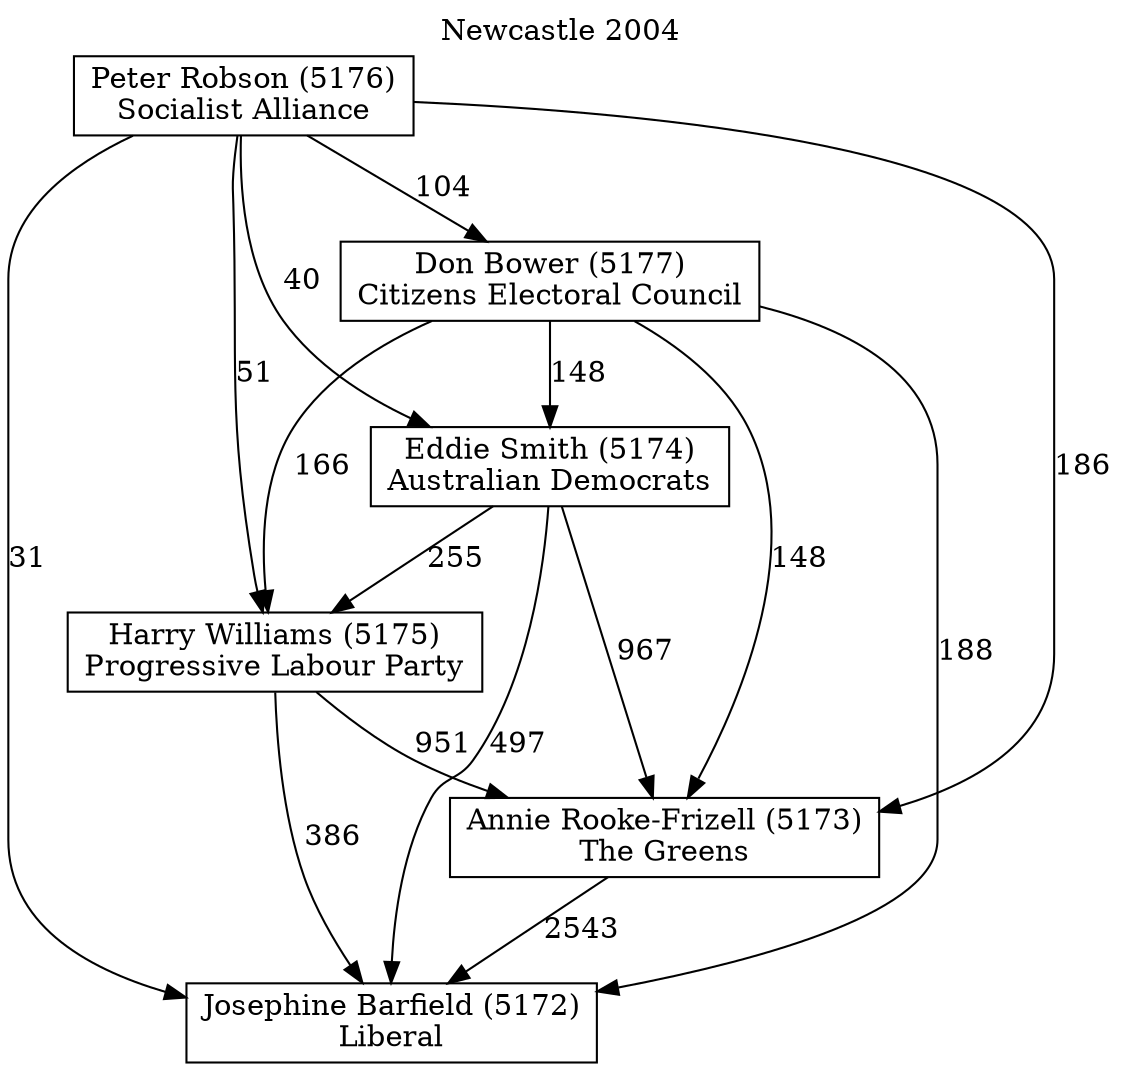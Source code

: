 // House preference flow
digraph "Josephine Barfield (5172)_Newcastle_2004" {
	graph [label="Newcastle 2004" labelloc=t mclimit=10]
	node [shape=box]
	"Josephine Barfield (5172)" [label="Josephine Barfield (5172)
Liberal"]
	"Annie Rooke-Frizell (5173)" [label="Annie Rooke-Frizell (5173)
The Greens"]
	"Harry Williams (5175)" [label="Harry Williams (5175)
Progressive Labour Party"]
	"Eddie Smith (5174)" [label="Eddie Smith (5174)
Australian Democrats"]
	"Don Bower (5177)" [label="Don Bower (5177)
Citizens Electoral Council"]
	"Peter Robson (5176)" [label="Peter Robson (5176)
Socialist Alliance"]
	"Annie Rooke-Frizell (5173)" -> "Josephine Barfield (5172)" [label=2543]
	"Harry Williams (5175)" -> "Annie Rooke-Frizell (5173)" [label=951]
	"Eddie Smith (5174)" -> "Harry Williams (5175)" [label=255]
	"Don Bower (5177)" -> "Eddie Smith (5174)" [label=148]
	"Peter Robson (5176)" -> "Don Bower (5177)" [label=104]
	"Harry Williams (5175)" -> "Josephine Barfield (5172)" [label=386]
	"Eddie Smith (5174)" -> "Josephine Barfield (5172)" [label=497]
	"Don Bower (5177)" -> "Josephine Barfield (5172)" [label=188]
	"Peter Robson (5176)" -> "Josephine Barfield (5172)" [label=31]
	"Peter Robson (5176)" -> "Eddie Smith (5174)" [label=40]
	"Don Bower (5177)" -> "Harry Williams (5175)" [label=166]
	"Peter Robson (5176)" -> "Harry Williams (5175)" [label=51]
	"Eddie Smith (5174)" -> "Annie Rooke-Frizell (5173)" [label=967]
	"Don Bower (5177)" -> "Annie Rooke-Frizell (5173)" [label=148]
	"Peter Robson (5176)" -> "Annie Rooke-Frizell (5173)" [label=186]
}
